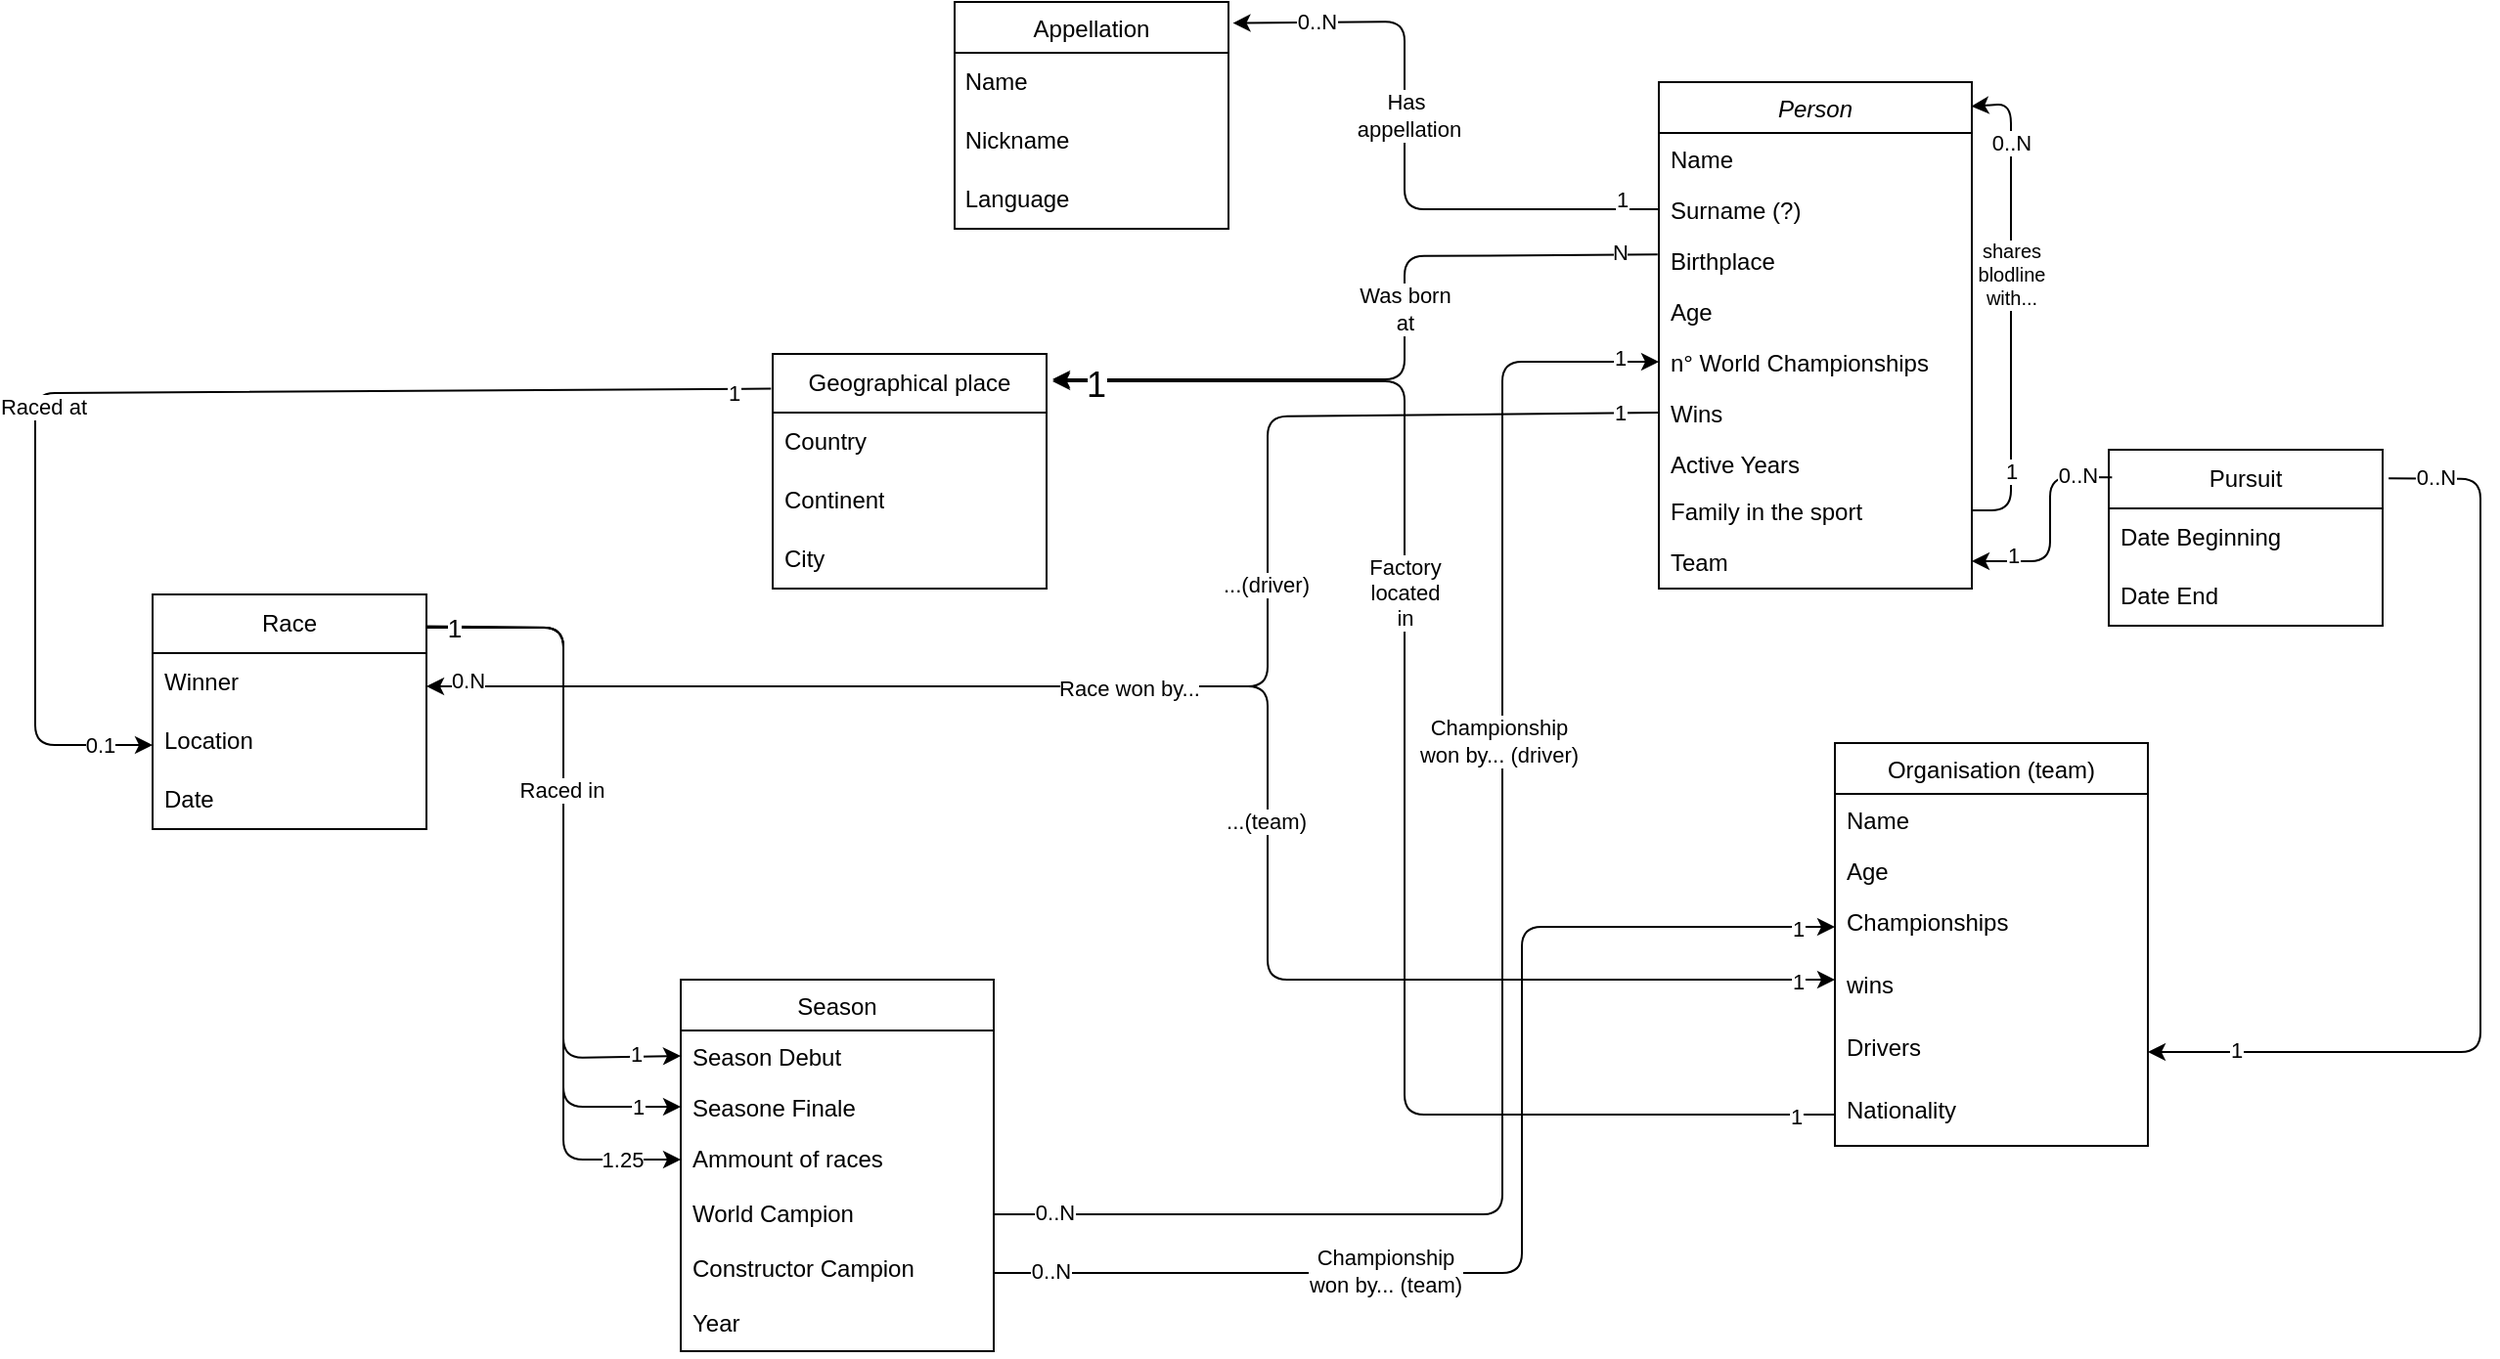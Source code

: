 <mxfile version="24.1.0" type="device">
  <diagram id="C5RBs43oDa-KdzZeNtuy" name="Page-1">
    <mxGraphModel dx="1807" dy="642" grid="1" gridSize="10" guides="1" tooltips="1" connect="1" arrows="1" fold="1" page="1" pageScale="1" pageWidth="827" pageHeight="1169" math="0" shadow="0">
      <root>
        <mxCell id="WIyWlLk6GJQsqaUBKTNV-0" />
        <mxCell id="WIyWlLk6GJQsqaUBKTNV-1" parent="WIyWlLk6GJQsqaUBKTNV-0" />
        <mxCell id="swRQGkRVRpq4I_2BTuOX-33" value="" style="curved=0;endArrow=classic;html=1;rounded=1;exitX=0;exitY=0.5;exitDx=0;exitDy=0;" parent="WIyWlLk6GJQsqaUBKTNV-1" source="swRQGkRVRpq4I_2BTuOX-23" edge="1">
          <mxGeometry width="50" height="50" relative="1" as="geometry">
            <mxPoint x="70" y="549" as="sourcePoint" />
            <mxPoint x="-270" y="454" as="targetPoint" />
            <Array as="points">
              <mxPoint x="-90" y="829" />
              <mxPoint x="-90" y="454" />
            </Array>
          </mxGeometry>
        </mxCell>
        <mxCell id="swRQGkRVRpq4I_2BTuOX-41" value="&lt;div&gt;Factory&lt;/div&gt;&lt;div&gt;located&lt;/div&gt;&lt;div&gt;in&lt;br&gt;&lt;/div&gt;" style="edgeLabel;html=1;align=center;verticalAlign=middle;resizable=0;points=[];" parent="swRQGkRVRpq4I_2BTuOX-33" vertex="1" connectable="0">
          <mxGeometry x="0.093" y="2" relative="1" as="geometry">
            <mxPoint x="2" y="-64" as="offset" />
          </mxGeometry>
        </mxCell>
        <mxCell id="u1Kn9BPHgMrywwiiDi9d-3" value="1" style="edgeLabel;html=1;align=center;verticalAlign=middle;resizable=0;points=[];" parent="swRQGkRVRpq4I_2BTuOX-33" vertex="1" connectable="0">
          <mxGeometry x="-0.971" y="1" relative="1" as="geometry">
            <mxPoint x="-9" as="offset" />
          </mxGeometry>
        </mxCell>
        <mxCell id="swRQGkRVRpq4I_2BTuOX-70" value="" style="curved=0;endArrow=classic;html=1;rounded=1;entryX=0;entryY=0.5;entryDx=0;entryDy=0;exitX=0.99;exitY=0.14;exitDx=0;exitDy=0;exitPerimeter=0;" parent="WIyWlLk6GJQsqaUBKTNV-1" source="swRQGkRVRpq4I_2BTuOX-53" target="S2tDdmj9LWDVafaL_d1E-29" edge="1">
          <mxGeometry width="50" height="50" relative="1" as="geometry">
            <mxPoint x="-590" y="605" as="sourcePoint" />
            <mxPoint x="-460" y="845" as="targetPoint" />
            <Array as="points">
              <mxPoint x="-520" y="580" />
              <mxPoint x="-520" y="852" />
            </Array>
          </mxGeometry>
        </mxCell>
        <mxCell id="swRQGkRVRpq4I_2BTuOX-73" value="1.25" style="edgeLabel;html=1;align=center;verticalAlign=middle;resizable=0;points=[];" parent="swRQGkRVRpq4I_2BTuOX-70" vertex="1" connectable="0">
          <mxGeometry x="0.891" relative="1" as="geometry">
            <mxPoint x="-8" as="offset" />
          </mxGeometry>
        </mxCell>
        <mxCell id="swRQGkRVRpq4I_2BTuOX-65" value="" style="curved=0;endArrow=classic;html=1;rounded=1;entryX=0;entryY=0.5;entryDx=0;entryDy=0;exitX=0.991;exitY=0.135;exitDx=0;exitDy=0;exitPerimeter=0;" parent="WIyWlLk6GJQsqaUBKTNV-1" source="swRQGkRVRpq4I_2BTuOX-53" target="S2tDdmj9LWDVafaL_d1E-28" edge="1">
          <mxGeometry width="50" height="50" relative="1" as="geometry">
            <mxPoint x="-590" y="585" as="sourcePoint" />
            <mxPoint x="-472" y="806" as="targetPoint" />
            <Array as="points">
              <mxPoint x="-520" y="580" />
              <mxPoint x="-520" y="825" />
            </Array>
          </mxGeometry>
        </mxCell>
        <mxCell id="swRQGkRVRpq4I_2BTuOX-69" value="1" style="edgeLabel;html=1;align=center;verticalAlign=middle;resizable=0;points=[];" parent="swRQGkRVRpq4I_2BTuOX-65" vertex="1" connectable="0">
          <mxGeometry x="0.882" y="-2" relative="1" as="geometry">
            <mxPoint y="-2" as="offset" />
          </mxGeometry>
        </mxCell>
        <mxCell id="zkfFHV4jXpPFQw0GAbJ--0" value="Person" style="swimlane;fontStyle=2;align=center;verticalAlign=top;childLayout=stackLayout;horizontal=1;startSize=26;horizontalStack=0;resizeParent=1;resizeLast=0;collapsible=1;marginBottom=0;rounded=0;shadow=0;strokeWidth=1;strokeColor=default;swimlaneLine=1;" parent="WIyWlLk6GJQsqaUBKTNV-1" vertex="1">
          <mxGeometry x="40" y="301" width="160" height="259" as="geometry">
            <mxRectangle x="230" y="140" width="160" height="26" as="alternateBounds" />
          </mxGeometry>
        </mxCell>
        <mxCell id="zkfFHV4jXpPFQw0GAbJ--1" value="Name" style="text;align=left;verticalAlign=top;spacingLeft=4;spacingRight=4;overflow=hidden;rotatable=0;points=[[0,0.5],[1,0.5]];portConstraint=eastwest;" parent="zkfFHV4jXpPFQw0GAbJ--0" vertex="1">
          <mxGeometry y="26" width="160" height="26" as="geometry" />
        </mxCell>
        <mxCell id="uoqAq1hMj848hq7hf_Vw-2" value="Surname (?)" style="text;align=left;verticalAlign=top;spacingLeft=4;spacingRight=4;overflow=hidden;rotatable=0;points=[[0,0.5],[1,0.5]];portConstraint=eastwest;" vertex="1" parent="zkfFHV4jXpPFQw0GAbJ--0">
          <mxGeometry y="52" width="160" height="26" as="geometry" />
        </mxCell>
        <mxCell id="zkfFHV4jXpPFQw0GAbJ--2" value="Birthplace" style="text;align=left;verticalAlign=top;spacingLeft=4;spacingRight=4;overflow=hidden;rotatable=0;points=[[0,0.5],[1,0.5]];portConstraint=eastwest;rounded=0;shadow=0;html=0;" parent="zkfFHV4jXpPFQw0GAbJ--0" vertex="1">
          <mxGeometry y="78" width="160" height="26" as="geometry" />
        </mxCell>
        <mxCell id="S2tDdmj9LWDVafaL_d1E-8" value="Age" style="text;align=left;verticalAlign=top;spacingLeft=4;spacingRight=4;overflow=hidden;rotatable=0;points=[[0,0.5],[1,0.5]];portConstraint=eastwest;rounded=0;shadow=0;html=0;" parent="zkfFHV4jXpPFQw0GAbJ--0" vertex="1">
          <mxGeometry y="104" width="160" height="26" as="geometry" />
        </mxCell>
        <mxCell id="S2tDdmj9LWDVafaL_d1E-3" value="n° World Championships" style="text;align=left;verticalAlign=top;spacingLeft=4;spacingRight=4;overflow=hidden;rotatable=0;points=[[0,0.5],[1,0.5]];portConstraint=eastwest;rounded=0;shadow=0;html=0;" parent="zkfFHV4jXpPFQw0GAbJ--0" vertex="1">
          <mxGeometry y="130" width="160" height="26" as="geometry" />
        </mxCell>
        <mxCell id="S2tDdmj9LWDVafaL_d1E-4" value="Wins" style="text;align=left;verticalAlign=top;spacingLeft=4;spacingRight=4;overflow=hidden;rotatable=0;points=[[0,0.5],[1,0.5]];portConstraint=eastwest;rounded=0;shadow=0;html=0;" parent="zkfFHV4jXpPFQw0GAbJ--0" vertex="1">
          <mxGeometry y="156" width="160" height="26" as="geometry" />
        </mxCell>
        <mxCell id="S2tDdmj9LWDVafaL_d1E-5" value="Active Years" style="text;align=left;verticalAlign=top;spacingLeft=4;spacingRight=4;overflow=hidden;rotatable=0;points=[[0,0.5],[1,0.5]];portConstraint=eastwest;rounded=0;shadow=0;html=0;" parent="zkfFHV4jXpPFQw0GAbJ--0" vertex="1">
          <mxGeometry y="182" width="160" height="24" as="geometry" />
        </mxCell>
        <mxCell id="S2tDdmj9LWDVafaL_d1E-7" value="Family in the sport" style="text;align=left;verticalAlign=top;spacingLeft=4;spacingRight=4;overflow=hidden;rotatable=0;points=[[0,0.5],[1,0.5]];portConstraint=eastwest;rounded=0;shadow=0;html=0;" parent="zkfFHV4jXpPFQw0GAbJ--0" vertex="1">
          <mxGeometry y="206" width="160" height="26" as="geometry" />
        </mxCell>
        <mxCell id="zkfFHV4jXpPFQw0GAbJ--3" value="Team" style="text;align=left;verticalAlign=top;spacingLeft=4;spacingRight=4;overflow=hidden;rotatable=0;points=[[0,0.5],[1,0.5]];portConstraint=eastwest;rounded=0;shadow=0;html=0;" parent="zkfFHV4jXpPFQw0GAbJ--0" vertex="1">
          <mxGeometry y="232" width="160" height="26" as="geometry" />
        </mxCell>
        <mxCell id="u1Kn9BPHgMrywwiiDi9d-7" value="" style="curved=0;endArrow=classic;html=1;rounded=1;entryX=0.998;entryY=0.048;entryDx=0;entryDy=0;entryPerimeter=0;exitX=1;exitY=0.5;exitDx=0;exitDy=0;" parent="zkfFHV4jXpPFQw0GAbJ--0" target="zkfFHV4jXpPFQw0GAbJ--0" edge="1" source="S2tDdmj9LWDVafaL_d1E-7">
          <mxGeometry width="50" height="50" relative="1" as="geometry">
            <mxPoint x="160" y="221" as="sourcePoint" />
            <mxPoint x="-10" y="151" as="targetPoint" />
            <Array as="points">
              <mxPoint x="180" y="219" />
              <mxPoint x="180" y="11" />
            </Array>
          </mxGeometry>
        </mxCell>
        <mxCell id="u1Kn9BPHgMrywwiiDi9d-8" value="1" style="edgeLabel;html=1;align=center;verticalAlign=middle;resizable=0;points=[];" parent="u1Kn9BPHgMrywwiiDi9d-7" vertex="1" connectable="0">
          <mxGeometry x="-0.911" y="1" relative="1" as="geometry">
            <mxPoint x="9" y="-19" as="offset" />
          </mxGeometry>
        </mxCell>
        <mxCell id="u1Kn9BPHgMrywwiiDi9d-9" value="&lt;div style=&quot;font-size: 10px;&quot;&gt;&lt;font style=&quot;font-size: 10px;&quot;&gt;shares&lt;/font&gt;&lt;/div&gt;&lt;div style=&quot;font-size: 10px;&quot;&gt;&lt;font style=&quot;font-size: 10px;&quot;&gt;blodline&lt;/font&gt;&lt;/div&gt;&lt;div style=&quot;font-size: 10px;&quot;&gt;&lt;font style=&quot;font-size: 10px;&quot;&gt;with...&lt;/font&gt;&lt;br&gt;&lt;/div&gt;" style="edgeLabel;html=1;align=center;verticalAlign=middle;resizable=0;points=[];" parent="u1Kn9BPHgMrywwiiDi9d-7" vertex="1" connectable="0">
          <mxGeometry x="0.141" relative="1" as="geometry">
            <mxPoint as="offset" />
          </mxGeometry>
        </mxCell>
        <mxCell id="u1Kn9BPHgMrywwiiDi9d-11" value="0..N" style="edgeLabel;html=1;align=center;verticalAlign=middle;resizable=0;points=[];" parent="u1Kn9BPHgMrywwiiDi9d-7" vertex="1" connectable="0">
          <mxGeometry x="0.797" relative="1" as="geometry">
            <mxPoint y="15" as="offset" />
          </mxGeometry>
        </mxCell>
        <mxCell id="zkfFHV4jXpPFQw0GAbJ--13" value="Organisation (team)" style="swimlane;fontStyle=0;align=center;verticalAlign=top;childLayout=stackLayout;horizontal=1;startSize=26;horizontalStack=0;resizeParent=1;resizeLast=0;collapsible=1;marginBottom=0;rounded=0;shadow=0;strokeWidth=1;" parent="WIyWlLk6GJQsqaUBKTNV-1" vertex="1">
          <mxGeometry x="130" y="639" width="160" height="206" as="geometry">
            <mxRectangle x="340" y="380" width="170" height="26" as="alternateBounds" />
          </mxGeometry>
        </mxCell>
        <mxCell id="zkfFHV4jXpPFQw0GAbJ--14" value="Name" style="text;align=left;verticalAlign=top;spacingLeft=4;spacingRight=4;overflow=hidden;rotatable=0;points=[[0,0.5],[1,0.5]];portConstraint=eastwest;" parent="zkfFHV4jXpPFQw0GAbJ--13" vertex="1">
          <mxGeometry y="26" width="160" height="26" as="geometry" />
        </mxCell>
        <mxCell id="S2tDdmj9LWDVafaL_d1E-13" value="Age" style="text;align=left;verticalAlign=top;spacingLeft=4;spacingRight=4;overflow=hidden;rotatable=0;points=[[0,0.5],[1,0.5]];portConstraint=eastwest;" parent="zkfFHV4jXpPFQw0GAbJ--13" vertex="1">
          <mxGeometry y="52" width="160" height="26" as="geometry" />
        </mxCell>
        <mxCell id="swRQGkRVRpq4I_2BTuOX-22" value="Championships" style="text;align=left;verticalAlign=top;spacingLeft=4;spacingRight=4;overflow=hidden;rotatable=0;points=[[0,0.5],[1,0.5]];portConstraint=eastwest;" parent="zkfFHV4jXpPFQw0GAbJ--13" vertex="1">
          <mxGeometry y="78" width="160" height="32" as="geometry" />
        </mxCell>
        <mxCell id="swRQGkRVRpq4I_2BTuOX-24" value="wins" style="text;align=left;verticalAlign=top;spacingLeft=4;spacingRight=4;overflow=hidden;rotatable=0;points=[[0,0.5],[1,0.5]];portConstraint=eastwest;" parent="zkfFHV4jXpPFQw0GAbJ--13" vertex="1">
          <mxGeometry y="110" width="160" height="32" as="geometry" />
        </mxCell>
        <mxCell id="swRQGkRVRpq4I_2BTuOX-25" value="Drivers" style="text;align=left;verticalAlign=top;spacingLeft=4;spacingRight=4;overflow=hidden;rotatable=0;points=[[0,0.5],[1,0.5]];portConstraint=eastwest;" parent="zkfFHV4jXpPFQw0GAbJ--13" vertex="1">
          <mxGeometry y="142" width="160" height="32" as="geometry" />
        </mxCell>
        <mxCell id="swRQGkRVRpq4I_2BTuOX-23" value="Nationality" style="text;align=left;verticalAlign=top;spacingLeft=4;spacingRight=4;overflow=hidden;rotatable=0;points=[[0,0.5],[1,0.5]];portConstraint=eastwest;" parent="zkfFHV4jXpPFQw0GAbJ--13" vertex="1">
          <mxGeometry y="174" width="160" height="32" as="geometry" />
        </mxCell>
        <mxCell id="S2tDdmj9LWDVafaL_d1E-27" value="Season" style="swimlane;fontStyle=0;align=center;verticalAlign=top;childLayout=stackLayout;horizontal=1;startSize=26;horizontalStack=0;resizeParent=1;resizeLast=0;collapsible=1;marginBottom=0;rounded=0;shadow=0;strokeWidth=1;" parent="WIyWlLk6GJQsqaUBKTNV-1" vertex="1">
          <mxGeometry x="-460" y="760" width="160" height="190" as="geometry">
            <mxRectangle x="340" y="380" width="170" height="26" as="alternateBounds" />
          </mxGeometry>
        </mxCell>
        <mxCell id="swRQGkRVRpq4I_2BTuOX-35" value="Season Debut" style="text;align=left;verticalAlign=top;spacingLeft=4;spacingRight=4;overflow=hidden;rotatable=0;points=[[0,0.5],[1,0.5]];portConstraint=eastwest;" parent="S2tDdmj9LWDVafaL_d1E-27" vertex="1">
          <mxGeometry y="26" width="160" height="26" as="geometry" />
        </mxCell>
        <mxCell id="S2tDdmj9LWDVafaL_d1E-28" value="Seasone Finale" style="text;align=left;verticalAlign=top;spacingLeft=4;spacingRight=4;overflow=hidden;rotatable=0;points=[[0,0.5],[1,0.5]];portConstraint=eastwest;" parent="S2tDdmj9LWDVafaL_d1E-27" vertex="1">
          <mxGeometry y="52" width="160" height="26" as="geometry" />
        </mxCell>
        <mxCell id="S2tDdmj9LWDVafaL_d1E-29" value="Ammount of races" style="text;align=left;verticalAlign=top;spacingLeft=4;spacingRight=4;overflow=hidden;rotatable=0;points=[[0,0.5],[1,0.5]];portConstraint=eastwest;" parent="S2tDdmj9LWDVafaL_d1E-27" vertex="1">
          <mxGeometry y="78" width="160" height="28" as="geometry" />
        </mxCell>
        <mxCell id="swRQGkRVRpq4I_2BTuOX-66" value="World Campion" style="text;align=left;verticalAlign=top;spacingLeft=4;spacingRight=4;overflow=hidden;rotatable=0;points=[[0,0.5],[1,0.5]];portConstraint=eastwest;" parent="S2tDdmj9LWDVafaL_d1E-27" vertex="1">
          <mxGeometry y="106" width="160" height="28" as="geometry" />
        </mxCell>
        <mxCell id="uoqAq1hMj848hq7hf_Vw-0" value="Constructor Campion" style="text;align=left;verticalAlign=top;spacingLeft=4;spacingRight=4;overflow=hidden;rotatable=0;points=[[0,0.5],[1,0.5]];portConstraint=eastwest;" vertex="1" parent="S2tDdmj9LWDVafaL_d1E-27">
          <mxGeometry y="134" width="160" height="28" as="geometry" />
        </mxCell>
        <mxCell id="S2tDdmj9LWDVafaL_d1E-32" value="Year" style="text;align=left;verticalAlign=top;spacingLeft=4;spacingRight=4;overflow=hidden;rotatable=0;points=[[0,0.5],[1,0.5]];portConstraint=eastwest;" parent="S2tDdmj9LWDVafaL_d1E-27" vertex="1">
          <mxGeometry y="162" width="160" height="28" as="geometry" />
        </mxCell>
        <mxCell id="S2tDdmj9LWDVafaL_d1E-38" value="Appellation" style="swimlane;fontStyle=0;align=center;verticalAlign=top;childLayout=stackLayout;horizontal=1;startSize=26;horizontalStack=0;resizeParent=1;resizeLast=0;collapsible=1;marginBottom=0;rounded=0;shadow=0;strokeWidth=1;" parent="WIyWlLk6GJQsqaUBKTNV-1" vertex="1">
          <mxGeometry x="-320" y="260" width="140" height="116" as="geometry">
            <mxRectangle x="340" y="380" width="170" height="26" as="alternateBounds" />
          </mxGeometry>
        </mxCell>
        <mxCell id="_47ecx8BFIw6UD-ki121-18" value="&amp;nbsp;Name" style="text;html=1;align=left;verticalAlign=middle;resizable=0;points=[];autosize=1;strokeColor=none;fillColor=none;" parent="S2tDdmj9LWDVafaL_d1E-38" vertex="1">
          <mxGeometry y="26" width="140" height="30" as="geometry" />
        </mxCell>
        <mxCell id="_47ecx8BFIw6UD-ki121-19" value="&amp;nbsp;Nickname" style="text;html=1;align=left;verticalAlign=middle;resizable=0;points=[];autosize=1;strokeColor=none;fillColor=none;" parent="S2tDdmj9LWDVafaL_d1E-38" vertex="1">
          <mxGeometry y="56" width="140" height="30" as="geometry" />
        </mxCell>
        <mxCell id="_47ecx8BFIw6UD-ki121-17" value="&amp;nbsp;Language" style="text;html=1;align=left;verticalAlign=middle;resizable=0;points=[];autosize=1;strokeColor=none;fillColor=none;" parent="S2tDdmj9LWDVafaL_d1E-38" vertex="1">
          <mxGeometry y="86" width="140" height="30" as="geometry" />
        </mxCell>
        <mxCell id="swRQGkRVRpq4I_2BTuOX-7" value="" style="curved=0;endArrow=classic;html=1;rounded=1;entryX=1.016;entryY=0.093;entryDx=0;entryDy=0;entryPerimeter=0;" parent="WIyWlLk6GJQsqaUBKTNV-1" source="uoqAq1hMj848hq7hf_Vw-2" target="S2tDdmj9LWDVafaL_d1E-38" edge="1">
          <mxGeometry width="50" height="50" relative="1" as="geometry">
            <mxPoint x="20" y="409" as="sourcePoint" />
            <mxPoint x="70" y="359" as="targetPoint" />
            <Array as="points">
              <mxPoint x="-90" y="366" />
              <mxPoint x="-90" y="270" />
            </Array>
          </mxGeometry>
        </mxCell>
        <mxCell id="swRQGkRVRpq4I_2BTuOX-12" value="0..N" style="edgeLabel;html=1;align=center;verticalAlign=middle;resizable=0;points=[];" parent="swRQGkRVRpq4I_2BTuOX-7" vertex="1" connectable="0">
          <mxGeometry x="0.783" y="-1" relative="1" as="geometry">
            <mxPoint x="8" as="offset" />
          </mxGeometry>
        </mxCell>
        <mxCell id="swRQGkRVRpq4I_2BTuOX-13" value="1" style="edgeLabel;html=1;align=center;verticalAlign=middle;resizable=0;points=[];" parent="swRQGkRVRpq4I_2BTuOX-7" vertex="1" connectable="0">
          <mxGeometry x="-0.837" y="-5" relative="1" as="geometry">
            <mxPoint x="6" as="offset" />
          </mxGeometry>
        </mxCell>
        <mxCell id="swRQGkRVRpq4I_2BTuOX-17" value="&lt;div&gt;Has&amp;nbsp;&lt;/div&gt;&lt;div&gt;appellation&lt;/div&gt;" style="edgeLabel;html=1;align=center;verticalAlign=middle;resizable=0;points=[];" parent="swRQGkRVRpq4I_2BTuOX-7" vertex="1" connectable="0">
          <mxGeometry x="-0.042" y="-2" relative="1" as="geometry">
            <mxPoint y="-28" as="offset" />
          </mxGeometry>
        </mxCell>
        <mxCell id="swRQGkRVRpq4I_2BTuOX-27" value="Geographical place" style="swimlane;fontStyle=0;childLayout=stackLayout;horizontal=1;startSize=30;horizontalStack=0;resizeParent=1;resizeParentMax=0;resizeLast=0;collapsible=1;marginBottom=0;whiteSpace=wrap;html=1;" parent="WIyWlLk6GJQsqaUBKTNV-1" vertex="1">
          <mxGeometry x="-413" y="440" width="140" height="120" as="geometry" />
        </mxCell>
        <mxCell id="swRQGkRVRpq4I_2BTuOX-29" value="Country" style="text;strokeColor=none;fillColor=none;align=left;verticalAlign=middle;spacingLeft=4;spacingRight=4;overflow=hidden;points=[[0,0.5],[1,0.5]];portConstraint=eastwest;rotatable=0;whiteSpace=wrap;html=1;" parent="swRQGkRVRpq4I_2BTuOX-27" vertex="1">
          <mxGeometry y="30" width="140" height="30" as="geometry" />
        </mxCell>
        <mxCell id="swRQGkRVRpq4I_2BTuOX-58" value="Continent" style="text;strokeColor=none;fillColor=none;align=left;verticalAlign=middle;spacingLeft=4;spacingRight=4;overflow=hidden;points=[[0,0.5],[1,0.5]];portConstraint=eastwest;rotatable=0;whiteSpace=wrap;html=1;" parent="swRQGkRVRpq4I_2BTuOX-27" vertex="1">
          <mxGeometry y="60" width="140" height="30" as="geometry" />
        </mxCell>
        <mxCell id="swRQGkRVRpq4I_2BTuOX-30" value="City" style="text;strokeColor=none;fillColor=none;align=left;verticalAlign=middle;spacingLeft=4;spacingRight=4;overflow=hidden;points=[[0,0.5],[1,0.5]];portConstraint=eastwest;rotatable=0;whiteSpace=wrap;html=1;" parent="swRQGkRVRpq4I_2BTuOX-27" vertex="1">
          <mxGeometry y="90" width="140" height="30" as="geometry" />
        </mxCell>
        <mxCell id="swRQGkRVRpq4I_2BTuOX-34" value="" style="curved=0;endArrow=classic;html=1;rounded=1;entryX=0;entryY=0.5;entryDx=0;entryDy=0;exitX=1;exitY=0.5;exitDx=0;exitDy=0;" parent="WIyWlLk6GJQsqaUBKTNV-1" source="swRQGkRVRpq4I_2BTuOX-66" target="S2tDdmj9LWDVafaL_d1E-3" edge="1">
          <mxGeometry width="50" height="50" relative="1" as="geometry">
            <mxPoint x="-120" y="699" as="sourcePoint" />
            <mxPoint x="110" y="609" as="targetPoint" />
            <Array as="points">
              <mxPoint x="-40" y="880" />
              <mxPoint x="-40" y="444" />
            </Array>
          </mxGeometry>
        </mxCell>
        <mxCell id="swRQGkRVRpq4I_2BTuOX-52" value="&lt;div&gt;Championship&lt;/div&gt;&lt;div&gt;won by... (driver)&lt;br&gt;&lt;/div&gt;" style="edgeLabel;html=1;align=center;verticalAlign=middle;resizable=0;points=[];" parent="swRQGkRVRpq4I_2BTuOX-34" vertex="1" connectable="0">
          <mxGeometry x="0.134" y="2" relative="1" as="geometry">
            <mxPoint y="-62" as="offset" />
          </mxGeometry>
        </mxCell>
        <mxCell id="_47ecx8BFIw6UD-ki121-2" value="1" style="edgeLabel;html=1;align=center;verticalAlign=middle;resizable=0;points=[];" parent="swRQGkRVRpq4I_2BTuOX-34" vertex="1" connectable="0">
          <mxGeometry x="0.925" y="2" relative="1" as="geometry">
            <mxPoint x="9" as="offset" />
          </mxGeometry>
        </mxCell>
        <mxCell id="_47ecx8BFIw6UD-ki121-11" value="0..N" style="edgeLabel;html=1;align=center;verticalAlign=middle;resizable=0;points=[];" parent="swRQGkRVRpq4I_2BTuOX-34" vertex="1" connectable="0">
          <mxGeometry x="-0.934" y="1" relative="1" as="geometry">
            <mxPoint x="5" as="offset" />
          </mxGeometry>
        </mxCell>
        <mxCell id="swRQGkRVRpq4I_2BTuOX-42" value="Pursuit" style="swimlane;fontStyle=0;childLayout=stackLayout;horizontal=1;startSize=30;horizontalStack=0;resizeParent=1;resizeParentMax=0;resizeLast=0;collapsible=1;marginBottom=0;whiteSpace=wrap;html=1;" parent="WIyWlLk6GJQsqaUBKTNV-1" vertex="1">
          <mxGeometry x="270" y="489" width="140" height="90" as="geometry" />
        </mxCell>
        <mxCell id="swRQGkRVRpq4I_2BTuOX-43" value="Date Beginning" style="text;strokeColor=none;fillColor=none;align=left;verticalAlign=middle;spacingLeft=4;spacingRight=4;overflow=hidden;points=[[0,0.5],[1,0.5]];portConstraint=eastwest;rotatable=0;whiteSpace=wrap;html=1;" parent="swRQGkRVRpq4I_2BTuOX-42" vertex="1">
          <mxGeometry y="30" width="140" height="30" as="geometry" />
        </mxCell>
        <mxCell id="swRQGkRVRpq4I_2BTuOX-44" value="Date End" style="text;strokeColor=none;fillColor=none;align=left;verticalAlign=middle;spacingLeft=4;spacingRight=4;overflow=hidden;points=[[0,0.5],[1,0.5]];portConstraint=eastwest;rotatable=0;whiteSpace=wrap;html=1;" parent="swRQGkRVRpq4I_2BTuOX-42" vertex="1">
          <mxGeometry y="60" width="140" height="30" as="geometry" />
        </mxCell>
        <mxCell id="swRQGkRVRpq4I_2BTuOX-46" value="" style="curved=0;endArrow=classic;html=1;rounded=1;entryX=1;entryY=0.5;entryDx=0;entryDy=0;exitX=0.012;exitY=0.157;exitDx=0;exitDy=0;exitPerimeter=0;" parent="WIyWlLk6GJQsqaUBKTNV-1" source="swRQGkRVRpq4I_2BTuOX-42" target="zkfFHV4jXpPFQw0GAbJ--3" edge="1">
          <mxGeometry width="50" height="50" relative="1" as="geometry">
            <mxPoint x="230" y="569" as="sourcePoint" />
            <mxPoint x="240" y="589" as="targetPoint" />
            <Array as="points">
              <mxPoint x="240" y="503" />
              <mxPoint x="240" y="546" />
            </Array>
          </mxGeometry>
        </mxCell>
        <mxCell id="swRQGkRVRpq4I_2BTuOX-48" value="0..N" style="edgeLabel;html=1;align=center;verticalAlign=middle;resizable=0;points=[];" parent="swRQGkRVRpq4I_2BTuOX-46" vertex="1" connectable="0">
          <mxGeometry x="-0.696" y="-1" relative="1" as="geometry">
            <mxPoint as="offset" />
          </mxGeometry>
        </mxCell>
        <mxCell id="swRQGkRVRpq4I_2BTuOX-49" value="1" style="edgeLabel;html=1;align=center;verticalAlign=middle;resizable=0;points=[];" parent="swRQGkRVRpq4I_2BTuOX-46" vertex="1" connectable="0">
          <mxGeometry x="0.635" y="-3" relative="1" as="geometry">
            <mxPoint as="offset" />
          </mxGeometry>
        </mxCell>
        <mxCell id="swRQGkRVRpq4I_2BTuOX-47" value="" style="curved=0;endArrow=classic;html=1;rounded=1;exitX=1.022;exitY=0.163;exitDx=0;exitDy=0;exitPerimeter=0;entryX=1;entryY=0.5;entryDx=0;entryDy=0;" parent="WIyWlLk6GJQsqaUBKTNV-1" source="swRQGkRVRpq4I_2BTuOX-42" target="swRQGkRVRpq4I_2BTuOX-25" edge="1">
          <mxGeometry width="50" height="50" relative="1" as="geometry">
            <mxPoint x="160" y="609" as="sourcePoint" />
            <mxPoint x="210" y="559" as="targetPoint" />
            <Array as="points">
              <mxPoint x="460" y="504" />
              <mxPoint x="460" y="797" />
            </Array>
          </mxGeometry>
        </mxCell>
        <mxCell id="swRQGkRVRpq4I_2BTuOX-50" value="0..N" style="edgeLabel;html=1;align=center;verticalAlign=middle;resizable=0;points=[];" parent="swRQGkRVRpq4I_2BTuOX-47" vertex="1" connectable="0">
          <mxGeometry x="-0.906" y="1" relative="1" as="geometry">
            <mxPoint as="offset" />
          </mxGeometry>
        </mxCell>
        <mxCell id="swRQGkRVRpq4I_2BTuOX-51" value="1" style="edgeLabel;html=1;align=center;verticalAlign=middle;resizable=0;points=[];" parent="swRQGkRVRpq4I_2BTuOX-47" vertex="1" connectable="0">
          <mxGeometry x="0.825" y="-1" relative="1" as="geometry">
            <mxPoint as="offset" />
          </mxGeometry>
        </mxCell>
        <mxCell id="swRQGkRVRpq4I_2BTuOX-53" value="Race" style="swimlane;fontStyle=0;childLayout=stackLayout;horizontal=1;startSize=30;horizontalStack=0;resizeParent=1;resizeParentMax=0;resizeLast=0;collapsible=1;marginBottom=0;whiteSpace=wrap;html=1;" parent="WIyWlLk6GJQsqaUBKTNV-1" vertex="1">
          <mxGeometry x="-730" y="563" width="140" height="120" as="geometry" />
        </mxCell>
        <mxCell id="swRQGkRVRpq4I_2BTuOX-54" value="Winner" style="text;strokeColor=none;fillColor=none;align=left;verticalAlign=middle;spacingLeft=4;spacingRight=4;overflow=hidden;points=[[0,0.5],[1,0.5]];portConstraint=eastwest;rotatable=0;whiteSpace=wrap;html=1;" parent="swRQGkRVRpq4I_2BTuOX-53" vertex="1">
          <mxGeometry y="30" width="140" height="30" as="geometry" />
        </mxCell>
        <mxCell id="swRQGkRVRpq4I_2BTuOX-74" value="Location" style="text;strokeColor=none;fillColor=none;align=left;verticalAlign=middle;spacingLeft=4;spacingRight=4;overflow=hidden;points=[[0,0.5],[1,0.5]];portConstraint=eastwest;rotatable=0;whiteSpace=wrap;html=1;" parent="swRQGkRVRpq4I_2BTuOX-53" vertex="1">
          <mxGeometry y="60" width="140" height="30" as="geometry" />
        </mxCell>
        <mxCell id="swRQGkRVRpq4I_2BTuOX-56" value="Date" style="text;strokeColor=none;fillColor=none;align=left;verticalAlign=middle;spacingLeft=4;spacingRight=4;overflow=hidden;points=[[0,0.5],[1,0.5]];portConstraint=eastwest;rotatable=0;whiteSpace=wrap;html=1;" parent="swRQGkRVRpq4I_2BTuOX-53" vertex="1">
          <mxGeometry y="90" width="140" height="30" as="geometry" />
        </mxCell>
        <mxCell id="swRQGkRVRpq4I_2BTuOX-61" value="" style="curved=0;endArrow=classic;html=1;rounded=1;exitX=-0.006;exitY=0.148;exitDx=0;exitDy=0;exitPerimeter=0;" parent="WIyWlLk6GJQsqaUBKTNV-1" source="swRQGkRVRpq4I_2BTuOX-27" edge="1">
          <mxGeometry width="50" height="50" relative="1" as="geometry">
            <mxPoint x="-430" y="610" as="sourcePoint" />
            <mxPoint x="-730" y="640" as="targetPoint" />
            <Array as="points">
              <mxPoint x="-790" y="460" />
              <mxPoint x="-790" y="640" />
            </Array>
          </mxGeometry>
        </mxCell>
        <mxCell id="_47ecx8BFIw6UD-ki121-0" value="Raced at" style="edgeLabel;html=1;align=center;verticalAlign=middle;resizable=0;points=[];" parent="swRQGkRVRpq4I_2BTuOX-61" vertex="1" connectable="0">
          <mxGeometry x="0.243" y="4" relative="1" as="geometry">
            <mxPoint as="offset" />
          </mxGeometry>
        </mxCell>
        <mxCell id="u1Kn9BPHgMrywwiiDi9d-4" value="0.1" style="edgeLabel;html=1;align=center;verticalAlign=middle;resizable=0;points=[];" parent="swRQGkRVRpq4I_2BTuOX-61" vertex="1" connectable="0">
          <mxGeometry x="0.939" relative="1" as="geometry">
            <mxPoint x="-9" as="offset" />
          </mxGeometry>
        </mxCell>
        <mxCell id="u1Kn9BPHgMrywwiiDi9d-6" value="&lt;div&gt;1&lt;br&gt;&lt;/div&gt;" style="edgeLabel;html=1;align=center;verticalAlign=middle;resizable=0;points=[];" parent="swRQGkRVRpq4I_2BTuOX-61" vertex="1" connectable="0">
          <mxGeometry x="-0.936" y="2" relative="1" as="geometry">
            <mxPoint as="offset" />
          </mxGeometry>
        </mxCell>
        <mxCell id="swRQGkRVRpq4I_2BTuOX-62" value="" style="curved=0;endArrow=classic;html=1;rounded=1;entryX=0;entryY=0.5;entryDx=0;entryDy=0;" parent="WIyWlLk6GJQsqaUBKTNV-1" target="swRQGkRVRpq4I_2BTuOX-22" edge="1">
          <mxGeometry width="50" height="50" relative="1" as="geometry">
            <mxPoint x="-300" y="910" as="sourcePoint" />
            <mxPoint x="-10" y="730" as="targetPoint" />
            <Array as="points">
              <mxPoint x="-30" y="910" />
              <mxPoint x="-30" y="733" />
            </Array>
          </mxGeometry>
        </mxCell>
        <mxCell id="_47ecx8BFIw6UD-ki121-7" value="&lt;div&gt;Championship&lt;/div&gt;&lt;div&gt;won by... (team)&lt;br&gt;&lt;/div&gt;" style="edgeLabel;html=1;align=center;verticalAlign=middle;resizable=0;points=[];" parent="swRQGkRVRpq4I_2BTuOX-62" vertex="1" connectable="0">
          <mxGeometry x="-0.342" y="1" relative="1" as="geometry">
            <mxPoint as="offset" />
          </mxGeometry>
        </mxCell>
        <mxCell id="_47ecx8BFIw6UD-ki121-9" value="0..N" style="edgeLabel;html=1;align=center;verticalAlign=middle;resizable=0;points=[];" parent="swRQGkRVRpq4I_2BTuOX-62" vertex="1" connectable="0">
          <mxGeometry x="-0.905" y="1" relative="1" as="geometry">
            <mxPoint as="offset" />
          </mxGeometry>
        </mxCell>
        <mxCell id="_47ecx8BFIw6UD-ki121-10" value="1" style="edgeLabel;html=1;align=center;verticalAlign=middle;resizable=0;points=[];" parent="swRQGkRVRpq4I_2BTuOX-62" vertex="1" connectable="0">
          <mxGeometry x="0.922" y="-1" relative="1" as="geometry">
            <mxPoint x="4" as="offset" />
          </mxGeometry>
        </mxCell>
        <mxCell id="swRQGkRVRpq4I_2BTuOX-64" value="" style="curved=0;endArrow=classic;html=1;rounded=1;entryX=0;entryY=0.5;entryDx=0;entryDy=0;" parent="WIyWlLk6GJQsqaUBKTNV-1" target="swRQGkRVRpq4I_2BTuOX-35" edge="1">
          <mxGeometry width="50" height="50" relative="1" as="geometry">
            <mxPoint x="-590" y="580" as="sourcePoint" />
            <mxPoint x="-530" y="710" as="targetPoint" />
            <Array as="points">
              <mxPoint x="-520" y="580" />
              <mxPoint x="-520" y="800" />
            </Array>
          </mxGeometry>
        </mxCell>
        <mxCell id="swRQGkRVRpq4I_2BTuOX-67" value="1" style="edgeLabel;html=1;align=center;verticalAlign=middle;resizable=0;points=[];" parent="swRQGkRVRpq4I_2BTuOX-64" vertex="1" connectable="0">
          <mxGeometry x="0.867" y="2" relative="1" as="geometry">
            <mxPoint as="offset" />
          </mxGeometry>
        </mxCell>
        <mxCell id="swRQGkRVRpq4I_2BTuOX-68" value="1" style="edgeLabel;html=1;align=center;verticalAlign=middle;resizable=0;points=[];fontSize=13;" parent="swRQGkRVRpq4I_2BTuOX-64" vertex="1" connectable="0">
          <mxGeometry x="-0.922" y="2" relative="1" as="geometry">
            <mxPoint y="2" as="offset" />
          </mxGeometry>
        </mxCell>
        <mxCell id="swRQGkRVRpq4I_2BTuOX-81" value="Raced in" style="edgeLabel;html=1;align=center;verticalAlign=middle;resizable=0;points=[];" parent="swRQGkRVRpq4I_2BTuOX-64" vertex="1" connectable="0">
          <mxGeometry x="-0.128" y="-1" relative="1" as="geometry">
            <mxPoint as="offset" />
          </mxGeometry>
        </mxCell>
        <mxCell id="swRQGkRVRpq4I_2BTuOX-75" value="" style="curved=0;endArrow=classic;html=1;rounded=1;exitX=0;exitY=0.5;exitDx=0;exitDy=0;" parent="WIyWlLk6GJQsqaUBKTNV-1" source="S2tDdmj9LWDVafaL_d1E-4" edge="1">
          <mxGeometry width="50" height="50" relative="1" as="geometry">
            <mxPoint x="-180" y="620" as="sourcePoint" />
            <mxPoint x="-590" y="610" as="targetPoint" />
            <Array as="points">
              <mxPoint x="-160" y="472" />
              <mxPoint x="-160" y="610" />
            </Array>
          </mxGeometry>
        </mxCell>
        <mxCell id="swRQGkRVRpq4I_2BTuOX-79" value="1" style="edgeLabel;html=1;align=center;verticalAlign=middle;resizable=0;points=[];" parent="swRQGkRVRpq4I_2BTuOX-75" vertex="1" connectable="0">
          <mxGeometry x="-0.755" y="-1" relative="1" as="geometry">
            <mxPoint x="74" as="offset" />
          </mxGeometry>
        </mxCell>
        <mxCell id="swRQGkRVRpq4I_2BTuOX-80" value="0.N" style="edgeLabel;html=1;align=center;verticalAlign=middle;resizable=0;points=[];" parent="swRQGkRVRpq4I_2BTuOX-75" vertex="1" connectable="0">
          <mxGeometry x="0.84" y="-3" relative="1" as="geometry">
            <mxPoint x="-41" as="offset" />
          </mxGeometry>
        </mxCell>
        <mxCell id="_47ecx8BFIw6UD-ki121-4" value="Race won by..." style="edgeLabel;html=1;align=center;verticalAlign=middle;resizable=0;points=[];" parent="swRQGkRVRpq4I_2BTuOX-75" vertex="1" connectable="0">
          <mxGeometry x="0.065" y="1" relative="1" as="geometry">
            <mxPoint as="offset" />
          </mxGeometry>
        </mxCell>
        <mxCell id="_47ecx8BFIw6UD-ki121-13" value="...(driver)" style="edgeLabel;html=1;align=center;verticalAlign=middle;resizable=0;points=[];" parent="swRQGkRVRpq4I_2BTuOX-75" vertex="1" connectable="0">
          <mxGeometry x="-0.256" y="-1" relative="1" as="geometry">
            <mxPoint as="offset" />
          </mxGeometry>
        </mxCell>
        <mxCell id="_47ecx8BFIw6UD-ki121-12" value="" style="curved=0;endArrow=classic;html=1;rounded=1;entryX=0;entryY=0.344;entryDx=0;entryDy=0;entryPerimeter=0;" parent="WIyWlLk6GJQsqaUBKTNV-1" target="swRQGkRVRpq4I_2BTuOX-24" edge="1">
          <mxGeometry width="50" height="50" relative="1" as="geometry">
            <mxPoint x="-190" y="610" as="sourcePoint" />
            <mxPoint x="-160" y="630" as="targetPoint" />
            <Array as="points">
              <mxPoint x="-160" y="610" />
              <mxPoint x="-160" y="760" />
            </Array>
          </mxGeometry>
        </mxCell>
        <mxCell id="_47ecx8BFIw6UD-ki121-14" value="...(team)" style="edgeLabel;html=1;align=center;verticalAlign=middle;resizable=0;points=[];" parent="_47ecx8BFIw6UD-ki121-12" vertex="1" connectable="0">
          <mxGeometry x="-0.58" y="-1" relative="1" as="geometry">
            <mxPoint as="offset" />
          </mxGeometry>
        </mxCell>
        <mxCell id="_47ecx8BFIw6UD-ki121-16" value="1" style="edgeLabel;html=1;align=center;verticalAlign=middle;resizable=0;points=[];" parent="_47ecx8BFIw6UD-ki121-12" vertex="1" connectable="0">
          <mxGeometry x="0.917" y="-1" relative="1" as="geometry">
            <mxPoint as="offset" />
          </mxGeometry>
        </mxCell>
        <mxCell id="swRQGkRVRpq4I_2BTuOX-76" value="" style="curved=0;endArrow=classic;html=1;rounded=1;exitX=-0.004;exitY=0.391;exitDx=0;exitDy=0;exitPerimeter=0;" parent="WIyWlLk6GJQsqaUBKTNV-1" source="zkfFHV4jXpPFQw0GAbJ--2" edge="1">
          <mxGeometry width="50" height="50" relative="1" as="geometry">
            <mxPoint x="20" y="390" as="sourcePoint" />
            <mxPoint x="-270" y="453" as="targetPoint" />
            <Array as="points">
              <mxPoint x="-90" y="390" />
              <mxPoint x="-90" y="453" />
            </Array>
          </mxGeometry>
        </mxCell>
        <mxCell id="_47ecx8BFIw6UD-ki121-20" value="&lt;div&gt;Was born&lt;/div&gt;&lt;div&gt;at&lt;/div&gt;" style="edgeLabel;html=1;align=center;verticalAlign=middle;resizable=0;points=[];" parent="swRQGkRVRpq4I_2BTuOX-76" vertex="1" connectable="0">
          <mxGeometry x="-0.202" y="4" relative="1" as="geometry">
            <mxPoint x="-4" y="8" as="offset" />
          </mxGeometry>
        </mxCell>
        <mxCell id="u1Kn9BPHgMrywwiiDi9d-2" value="N" style="edgeLabel;html=1;align=center;verticalAlign=middle;resizable=0;points=[];" parent="swRQGkRVRpq4I_2BTuOX-76" vertex="1" connectable="0">
          <mxGeometry x="-0.927" y="-2" relative="1" as="geometry">
            <mxPoint x="-6" as="offset" />
          </mxGeometry>
        </mxCell>
        <mxCell id="u1Kn9BPHgMrywwiiDi9d-1" value="&lt;font style=&quot;font-size: 18px;&quot;&gt;1&lt;/font&gt;" style="edgeLabel;html=1;align=center;verticalAlign=middle;resizable=1;points=[];fontSize=13;movable=1;rotatable=1;deletable=1;editable=1;locked=0;connectable=1;" parent="WIyWlLk6GJQsqaUBKTNV-1" vertex="1" connectable="0">
          <mxGeometry x="-249.998" y="456" as="geometry">
            <mxPoint x="2" as="offset" />
          </mxGeometry>
        </mxCell>
      </root>
    </mxGraphModel>
  </diagram>
</mxfile>
